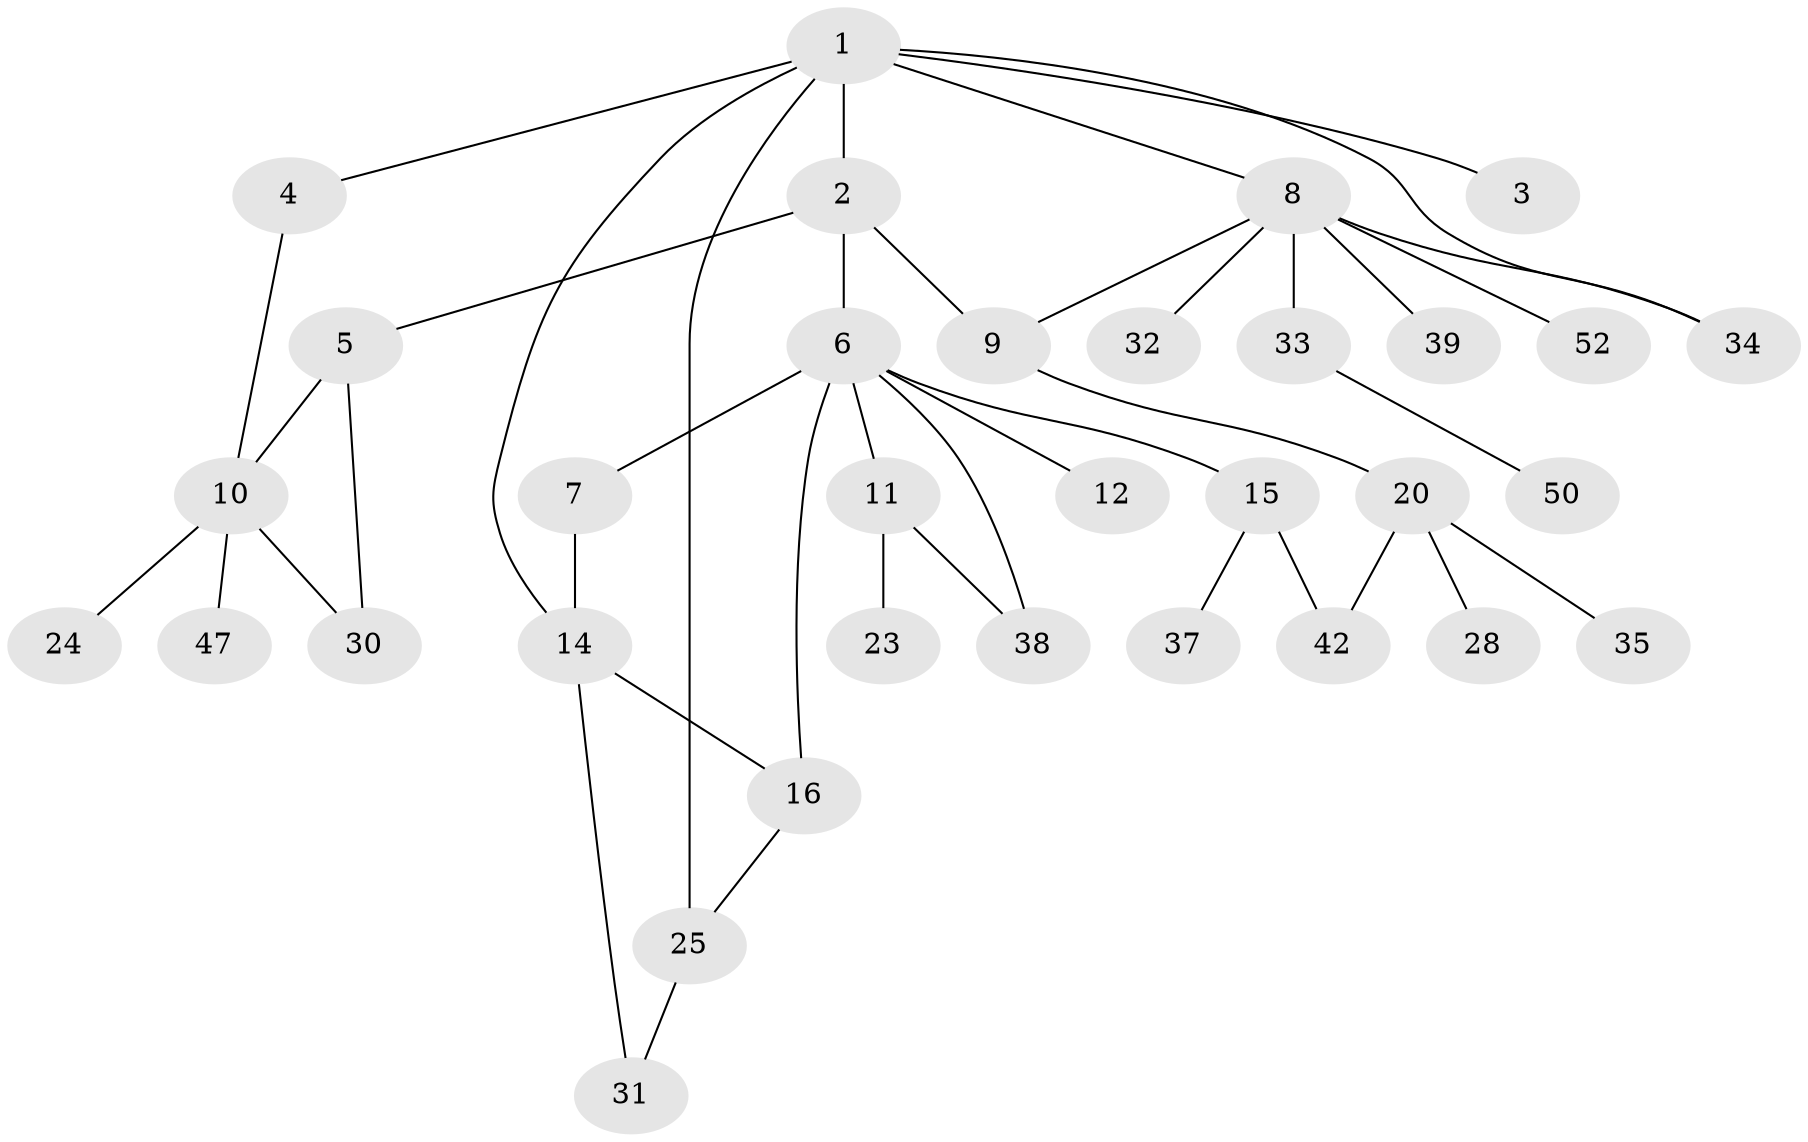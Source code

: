 // original degree distribution, {6: 0.03773584905660377, 5: 0.03773584905660377, 1: 0.3018867924528302, 2: 0.32075471698113206, 3: 0.24528301886792453, 7: 0.018867924528301886, 4: 0.03773584905660377}
// Generated by graph-tools (version 1.1) at 2025/41/03/06/25 10:41:26]
// undirected, 33 vertices, 42 edges
graph export_dot {
graph [start="1"]
  node [color=gray90,style=filled];
  1 [super="+19"];
  2 [super="+53"];
  3;
  4;
  5 [super="+27"];
  6 [super="+13"];
  7;
  8 [super="+43"];
  9 [super="+41"];
  10 [super="+26"];
  11 [super="+22"];
  12;
  14 [super="+21"];
  15 [super="+17"];
  16 [super="+18"];
  20 [super="+36"];
  23;
  24;
  25 [super="+29"];
  28;
  30 [super="+46"];
  31 [super="+48"];
  32;
  33 [super="+40"];
  34 [super="+45"];
  35;
  37;
  38 [super="+44"];
  39;
  42 [super="+49"];
  47 [super="+51"];
  50;
  52;
  1 -- 2;
  1 -- 3;
  1 -- 4;
  1 -- 8;
  1 -- 14;
  1 -- 34;
  1 -- 25;
  2 -- 5;
  2 -- 6;
  2 -- 9;
  4 -- 10;
  5 -- 30;
  5 -- 10;
  6 -- 7;
  6 -- 11;
  6 -- 12;
  6 -- 15;
  6 -- 16;
  6 -- 38;
  7 -- 14;
  8 -- 32;
  8 -- 33;
  8 -- 39 [weight=2];
  8 -- 52;
  8 -- 9;
  8 -- 34;
  9 -- 20;
  10 -- 24;
  10 -- 30;
  10 -- 47;
  11 -- 38;
  11 -- 23;
  14 -- 31;
  14 -- 16;
  15 -- 37;
  15 -- 42;
  16 -- 25;
  20 -- 28;
  20 -- 35;
  20 -- 42;
  25 -- 31;
  33 -- 50;
}
